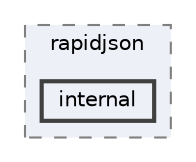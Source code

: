 digraph "content/cereal/external/rapidjson/internal"
{
 // LATEX_PDF_SIZE
  bgcolor="transparent";
  edge [fontname=Helvetica,fontsize=10,labelfontname=Helvetica,labelfontsize=10];
  node [fontname=Helvetica,fontsize=10,shape=box,height=0.2,width=0.4];
  compound=true
  subgraph clusterdir_d33aecc045c0d91edcd40b6100dcd895 {
    graph [ bgcolor="#edf0f7", pencolor="grey50", label="rapidjson", fontname=Helvetica,fontsize=10 style="filled,dashed", URL="dir_d33aecc045c0d91edcd40b6100dcd895.html",tooltip=""]
  dir_550f316d713080e4b6289d5a9a8713dc [label="internal", fillcolor="#edf0f7", color="grey25", style="filled,bold", URL="dir_550f316d713080e4b6289d5a9a8713dc.html",tooltip=""];
  }
}
